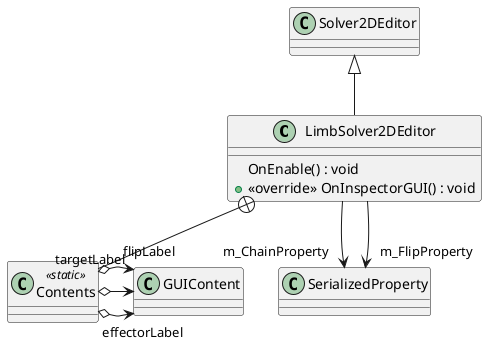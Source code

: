 @startuml
class LimbSolver2DEditor {
    OnEnable() : void
    + <<override>> OnInspectorGUI() : void
}
class Contents <<static>> {
}
Solver2DEditor <|-- LimbSolver2DEditor
LimbSolver2DEditor --> "m_ChainProperty" SerializedProperty
LimbSolver2DEditor --> "m_FlipProperty" SerializedProperty
LimbSolver2DEditor +-- Contents
Contents o-> "effectorLabel" GUIContent
Contents o-> "targetLabel" GUIContent
Contents o-> "flipLabel" GUIContent
@enduml

